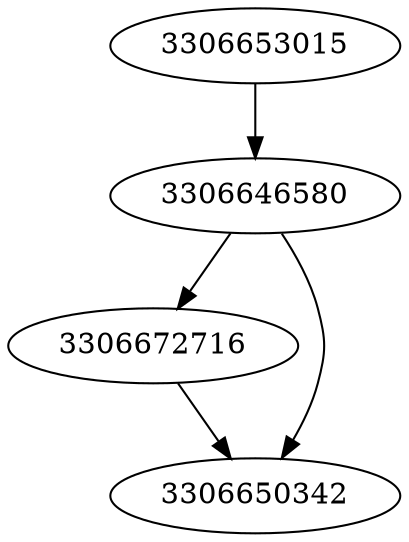 strict digraph  {
3306646580;
3306672716;
3306650342;
3306653015;
3306646580 -> 3306650342;
3306646580 -> 3306672716;
3306672716 -> 3306650342;
3306653015 -> 3306646580;
}
